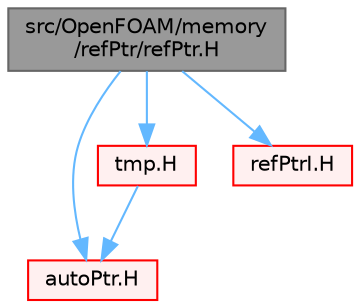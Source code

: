 digraph "src/OpenFOAM/memory/refPtr/refPtr.H"
{
 // LATEX_PDF_SIZE
  bgcolor="transparent";
  edge [fontname=Helvetica,fontsize=10,labelfontname=Helvetica,labelfontsize=10];
  node [fontname=Helvetica,fontsize=10,shape=box,height=0.2,width=0.4];
  Node1 [id="Node000001",label="src/OpenFOAM/memory\l/refPtr/refPtr.H",height=0.2,width=0.4,color="gray40", fillcolor="grey60", style="filled", fontcolor="black",tooltip=" "];
  Node1 -> Node2 [id="edge1_Node000001_Node000002",color="steelblue1",style="solid",tooltip=" "];
  Node2 [id="Node000002",label="autoPtr.H",height=0.2,width=0.4,color="red", fillcolor="#FFF0F0", style="filled",URL="$autoPtr_8H.html",tooltip=" "];
  Node1 -> Node72 [id="edge2_Node000001_Node000072",color="steelblue1",style="solid",tooltip=" "];
  Node72 [id="Node000072",label="tmp.H",height=0.2,width=0.4,color="red", fillcolor="#FFF0F0", style="filled",URL="$tmp_8H.html",tooltip=" "];
  Node72 -> Node2 [id="edge3_Node000072_Node000002",color="steelblue1",style="solid",tooltip=" "];
  Node1 -> Node75 [id="edge4_Node000001_Node000075",color="steelblue1",style="solid",tooltip=" "];
  Node75 [id="Node000075",label="refPtrI.H",height=0.2,width=0.4,color="red", fillcolor="#FFF0F0", style="filled",URL="$refPtrI_8H.html",tooltip=" "];
}
